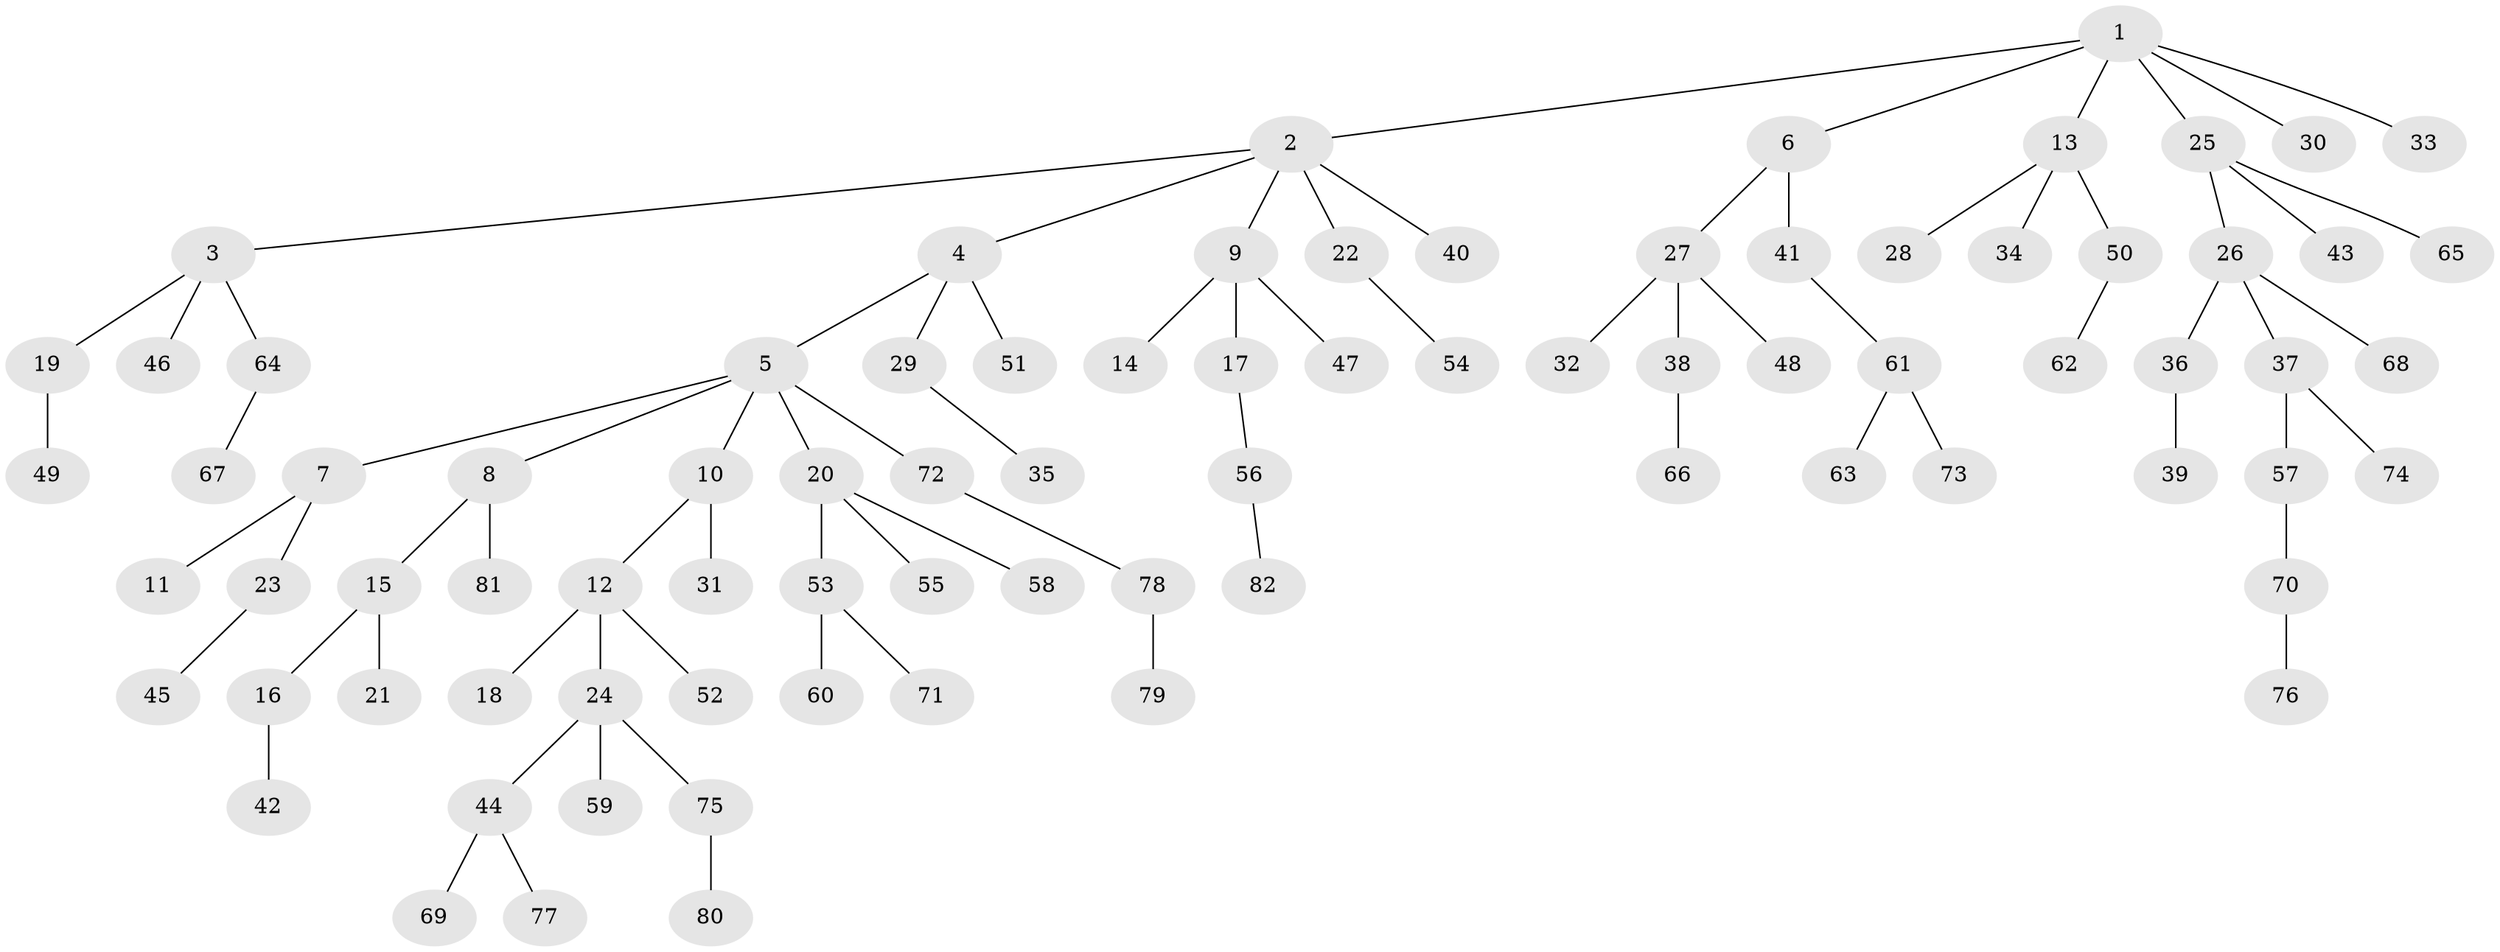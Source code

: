 // coarse degree distribution, {13: 0.024390243902439025, 4: 0.04878048780487805, 3: 0.07317073170731707, 7: 0.024390243902439025, 5: 0.04878048780487805, 2: 0.024390243902439025, 1: 0.7560975609756098}
// Generated by graph-tools (version 1.1) at 2025/19/03/04/25 18:19:22]
// undirected, 82 vertices, 81 edges
graph export_dot {
graph [start="1"]
  node [color=gray90,style=filled];
  1;
  2;
  3;
  4;
  5;
  6;
  7;
  8;
  9;
  10;
  11;
  12;
  13;
  14;
  15;
  16;
  17;
  18;
  19;
  20;
  21;
  22;
  23;
  24;
  25;
  26;
  27;
  28;
  29;
  30;
  31;
  32;
  33;
  34;
  35;
  36;
  37;
  38;
  39;
  40;
  41;
  42;
  43;
  44;
  45;
  46;
  47;
  48;
  49;
  50;
  51;
  52;
  53;
  54;
  55;
  56;
  57;
  58;
  59;
  60;
  61;
  62;
  63;
  64;
  65;
  66;
  67;
  68;
  69;
  70;
  71;
  72;
  73;
  74;
  75;
  76;
  77;
  78;
  79;
  80;
  81;
  82;
  1 -- 2;
  1 -- 6;
  1 -- 13;
  1 -- 25;
  1 -- 30;
  1 -- 33;
  2 -- 3;
  2 -- 4;
  2 -- 9;
  2 -- 22;
  2 -- 40;
  3 -- 19;
  3 -- 46;
  3 -- 64;
  4 -- 5;
  4 -- 29;
  4 -- 51;
  5 -- 7;
  5 -- 8;
  5 -- 10;
  5 -- 20;
  5 -- 72;
  6 -- 27;
  6 -- 41;
  7 -- 11;
  7 -- 23;
  8 -- 15;
  8 -- 81;
  9 -- 14;
  9 -- 17;
  9 -- 47;
  10 -- 12;
  10 -- 31;
  12 -- 18;
  12 -- 24;
  12 -- 52;
  13 -- 28;
  13 -- 34;
  13 -- 50;
  15 -- 16;
  15 -- 21;
  16 -- 42;
  17 -- 56;
  19 -- 49;
  20 -- 53;
  20 -- 55;
  20 -- 58;
  22 -- 54;
  23 -- 45;
  24 -- 44;
  24 -- 59;
  24 -- 75;
  25 -- 26;
  25 -- 43;
  25 -- 65;
  26 -- 36;
  26 -- 37;
  26 -- 68;
  27 -- 32;
  27 -- 38;
  27 -- 48;
  29 -- 35;
  36 -- 39;
  37 -- 57;
  37 -- 74;
  38 -- 66;
  41 -- 61;
  44 -- 69;
  44 -- 77;
  50 -- 62;
  53 -- 60;
  53 -- 71;
  56 -- 82;
  57 -- 70;
  61 -- 63;
  61 -- 73;
  64 -- 67;
  70 -- 76;
  72 -- 78;
  75 -- 80;
  78 -- 79;
}
